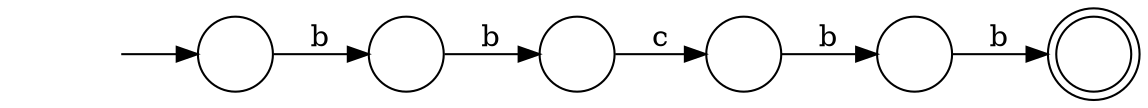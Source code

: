 digraph Automaton {
  rankdir = LR;
  0 [shape=circle,label=""];
  0 -> 1 [label="b"]
  1 [shape=circle,label=""];
  1 -> 5 [label="c"]
  2 [shape=circle,label=""];
  initial [shape=plaintext,label=""];
  initial -> 2
  2 -> 0 [label="b"]
  3 [shape=doublecircle,label=""];
  4 [shape=circle,label=""];
  4 -> 3 [label="b"]
  5 [shape=circle,label=""];
  5 -> 4 [label="b"]
}

